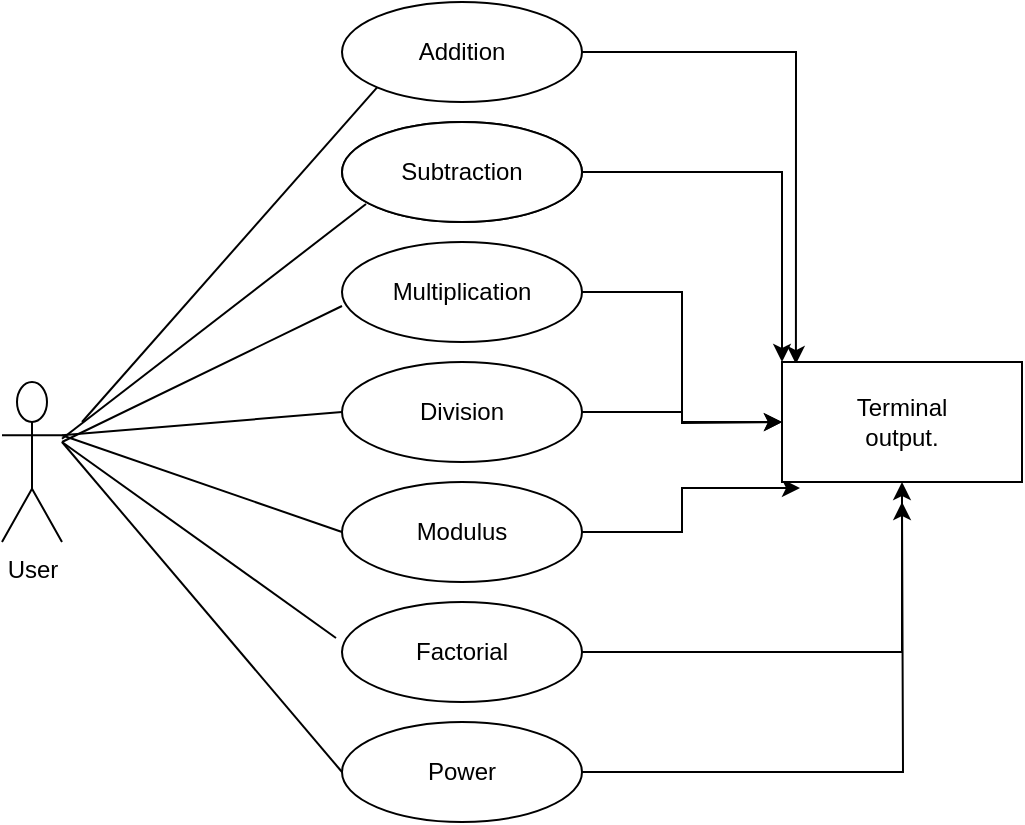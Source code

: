 <mxfile version="14.6.0" type="github">
  <diagram id="jx-xwYNqNsW7ddqk4lwQ" name="Page-1">
    <mxGraphModel dx="868" dy="425" grid="1" gridSize="10" guides="1" tooltips="1" connect="1" arrows="1" fold="1" page="1" pageScale="1" pageWidth="850" pageHeight="1100" math="0" shadow="0">
      <root>
        <object label="" id="0">
          <mxCell />
        </object>
        <mxCell id="1" parent="0" />
        <mxCell id="EO1gNj846mHikBZ6XDZV-54" value="User" style="shape=umlActor;verticalLabelPosition=bottom;verticalAlign=top;html=1;outlineConnect=0;" vertex="1" parent="1">
          <mxGeometry x="50" y="690" width="30" height="80" as="geometry" />
        </mxCell>
        <mxCell id="EO1gNj846mHikBZ6XDZV-56" value="" style="ellipse;whiteSpace=wrap;html=1;" vertex="1" parent="1">
          <mxGeometry x="220" y="560" width="120" height="50" as="geometry" />
        </mxCell>
        <mxCell id="EO1gNj846mHikBZ6XDZV-78" style="edgeStyle=orthogonalEdgeStyle;rounded=0;orthogonalLoop=1;jettySize=auto;html=1;exitX=1;exitY=0.5;exitDx=0;exitDy=0;entryX=0;entryY=0.5;entryDx=0;entryDy=0;" edge="1" parent="1" source="EO1gNj846mHikBZ6XDZV-57" target="EO1gNj846mHikBZ6XDZV-75">
          <mxGeometry relative="1" as="geometry" />
        </mxCell>
        <mxCell id="EO1gNj846mHikBZ6XDZV-57" value="Multiplication" style="ellipse;whiteSpace=wrap;html=1;" vertex="1" parent="1">
          <mxGeometry x="220" y="620" width="120" height="50" as="geometry" />
        </mxCell>
        <mxCell id="EO1gNj846mHikBZ6XDZV-77" style="edgeStyle=orthogonalEdgeStyle;rounded=0;orthogonalLoop=1;jettySize=auto;html=1;entryX=0;entryY=0;entryDx=0;entryDy=0;" edge="1" parent="1" source="EO1gNj846mHikBZ6XDZV-58" target="EO1gNj846mHikBZ6XDZV-75">
          <mxGeometry relative="1" as="geometry" />
        </mxCell>
        <mxCell id="EO1gNj846mHikBZ6XDZV-58" value="Subtraction" style="ellipse;whiteSpace=wrap;html=1;" vertex="1" parent="1">
          <mxGeometry x="220" y="560" width="120" height="50" as="geometry" />
        </mxCell>
        <mxCell id="EO1gNj846mHikBZ6XDZV-79" style="edgeStyle=orthogonalEdgeStyle;rounded=0;orthogonalLoop=1;jettySize=auto;html=1;exitX=1;exitY=0.5;exitDx=0;exitDy=0;" edge="1" parent="1" source="EO1gNj846mHikBZ6XDZV-59">
          <mxGeometry relative="1" as="geometry">
            <mxPoint x="440" y="710" as="targetPoint" />
          </mxGeometry>
        </mxCell>
        <mxCell id="EO1gNj846mHikBZ6XDZV-59" value="Division" style="ellipse;whiteSpace=wrap;html=1;" vertex="1" parent="1">
          <mxGeometry x="220" y="680" width="120" height="50" as="geometry" />
        </mxCell>
        <mxCell id="EO1gNj846mHikBZ6XDZV-80" style="edgeStyle=orthogonalEdgeStyle;rounded=0;orthogonalLoop=1;jettySize=auto;html=1;exitX=1;exitY=0.5;exitDx=0;exitDy=0;entryX=0.075;entryY=1.05;entryDx=0;entryDy=0;entryPerimeter=0;" edge="1" parent="1" source="EO1gNj846mHikBZ6XDZV-60" target="EO1gNj846mHikBZ6XDZV-75">
          <mxGeometry relative="1" as="geometry" />
        </mxCell>
        <mxCell id="EO1gNj846mHikBZ6XDZV-60" value="Modulus" style="ellipse;whiteSpace=wrap;html=1;" vertex="1" parent="1">
          <mxGeometry x="220" y="740" width="120" height="50" as="geometry" />
        </mxCell>
        <mxCell id="EO1gNj846mHikBZ6XDZV-81" style="edgeStyle=orthogonalEdgeStyle;rounded=0;orthogonalLoop=1;jettySize=auto;html=1;exitX=1;exitY=0.5;exitDx=0;exitDy=0;entryX=0.5;entryY=1;entryDx=0;entryDy=0;" edge="1" parent="1" source="EO1gNj846mHikBZ6XDZV-61" target="EO1gNj846mHikBZ6XDZV-75">
          <mxGeometry relative="1" as="geometry" />
        </mxCell>
        <mxCell id="EO1gNj846mHikBZ6XDZV-61" value="Factorial" style="ellipse;whiteSpace=wrap;html=1;" vertex="1" parent="1">
          <mxGeometry x="220" y="800" width="120" height="50" as="geometry" />
        </mxCell>
        <mxCell id="EO1gNj846mHikBZ6XDZV-76" style="edgeStyle=orthogonalEdgeStyle;rounded=0;orthogonalLoop=1;jettySize=auto;html=1;entryX=0.058;entryY=0.017;entryDx=0;entryDy=0;entryPerimeter=0;" edge="1" parent="1" source="EO1gNj846mHikBZ6XDZV-62" target="EO1gNj846mHikBZ6XDZV-75">
          <mxGeometry relative="1" as="geometry" />
        </mxCell>
        <mxCell id="EO1gNj846mHikBZ6XDZV-62" value="Addition" style="ellipse;whiteSpace=wrap;html=1;" vertex="1" parent="1">
          <mxGeometry x="220" y="500" width="120" height="50" as="geometry" />
        </mxCell>
        <mxCell id="EO1gNj846mHikBZ6XDZV-82" style="edgeStyle=orthogonalEdgeStyle;rounded=0;orthogonalLoop=1;jettySize=auto;html=1;" edge="1" parent="1" source="EO1gNj846mHikBZ6XDZV-63">
          <mxGeometry relative="1" as="geometry">
            <mxPoint x="500" y="750" as="targetPoint" />
          </mxGeometry>
        </mxCell>
        <mxCell id="EO1gNj846mHikBZ6XDZV-63" value="Power" style="ellipse;whiteSpace=wrap;html=1;" vertex="1" parent="1">
          <mxGeometry x="220" y="860" width="120" height="50" as="geometry" />
        </mxCell>
        <mxCell id="EO1gNj846mHikBZ6XDZV-64" value="" style="endArrow=none;html=1;entryX=0;entryY=1;entryDx=0;entryDy=0;" edge="1" parent="1" target="EO1gNj846mHikBZ6XDZV-62">
          <mxGeometry width="50" height="50" relative="1" as="geometry">
            <mxPoint x="90" y="710" as="sourcePoint" />
            <mxPoint x="140" y="630" as="targetPoint" />
            <Array as="points" />
          </mxGeometry>
        </mxCell>
        <mxCell id="EO1gNj846mHikBZ6XDZV-65" value="" style="endArrow=none;html=1;entryX=0.1;entryY=0.82;entryDx=0;entryDy=0;entryPerimeter=0;" edge="1" parent="1" source="EO1gNj846mHikBZ6XDZV-54" target="EO1gNj846mHikBZ6XDZV-58">
          <mxGeometry width="50" height="50" relative="1" as="geometry">
            <mxPoint x="90" y="680" as="sourcePoint" />
            <mxPoint x="140" y="630" as="targetPoint" />
          </mxGeometry>
        </mxCell>
        <mxCell id="EO1gNj846mHikBZ6XDZV-66" value="" style="endArrow=none;html=1;entryX=0;entryY=0.64;entryDx=0;entryDy=0;entryPerimeter=0;" edge="1" parent="1" target="EO1gNj846mHikBZ6XDZV-57">
          <mxGeometry width="50" height="50" relative="1" as="geometry">
            <mxPoint x="80" y="720" as="sourcePoint" />
            <mxPoint x="160" y="640" as="targetPoint" />
          </mxGeometry>
        </mxCell>
        <mxCell id="EO1gNj846mHikBZ6XDZV-67" value="" style="endArrow=none;html=1;entryX=0;entryY=0.5;entryDx=0;entryDy=0;" edge="1" parent="1" target="EO1gNj846mHikBZ6XDZV-63">
          <mxGeometry width="50" height="50" relative="1" as="geometry">
            <mxPoint x="80" y="720" as="sourcePoint" />
            <mxPoint x="110" y="760" as="targetPoint" />
          </mxGeometry>
        </mxCell>
        <mxCell id="EO1gNj846mHikBZ6XDZV-68" value="" style="endArrow=none;html=1;entryX=-0.025;entryY=0.36;entryDx=0;entryDy=0;entryPerimeter=0;" edge="1" parent="1" target="EO1gNj846mHikBZ6XDZV-61">
          <mxGeometry width="50" height="50" relative="1" as="geometry">
            <mxPoint x="80" y="720" as="sourcePoint" />
            <mxPoint x="190" y="770" as="targetPoint" />
          </mxGeometry>
        </mxCell>
        <mxCell id="EO1gNj846mHikBZ6XDZV-69" value="" style="endArrow=none;html=1;entryX=0;entryY=0.5;entryDx=0;entryDy=0;exitX=1;exitY=0.333;exitDx=0;exitDy=0;exitPerimeter=0;" edge="1" parent="1" source="EO1gNj846mHikBZ6XDZV-54" target="EO1gNj846mHikBZ6XDZV-60">
          <mxGeometry width="50" height="50" relative="1" as="geometry">
            <mxPoint x="90" y="680" as="sourcePoint" />
            <mxPoint x="150" y="710" as="targetPoint" />
          </mxGeometry>
        </mxCell>
        <mxCell id="EO1gNj846mHikBZ6XDZV-73" value="" style="endArrow=none;html=1;entryX=0;entryY=0.5;entryDx=0;entryDy=0;exitX=1;exitY=0.333;exitDx=0;exitDy=0;exitPerimeter=0;" edge="1" parent="1" source="EO1gNj846mHikBZ6XDZV-54" target="EO1gNj846mHikBZ6XDZV-59">
          <mxGeometry width="50" height="50" relative="1" as="geometry">
            <mxPoint x="90" y="680" as="sourcePoint" />
            <mxPoint x="160" y="700" as="targetPoint" />
            <Array as="points" />
          </mxGeometry>
        </mxCell>
        <mxCell id="EO1gNj846mHikBZ6XDZV-75" value="Terminal&lt;br&gt;output." style="rounded=0;whiteSpace=wrap;html=1;" vertex="1" parent="1">
          <mxGeometry x="440" y="680" width="120" height="60" as="geometry" />
        </mxCell>
      </root>
    </mxGraphModel>
  </diagram>
</mxfile>
